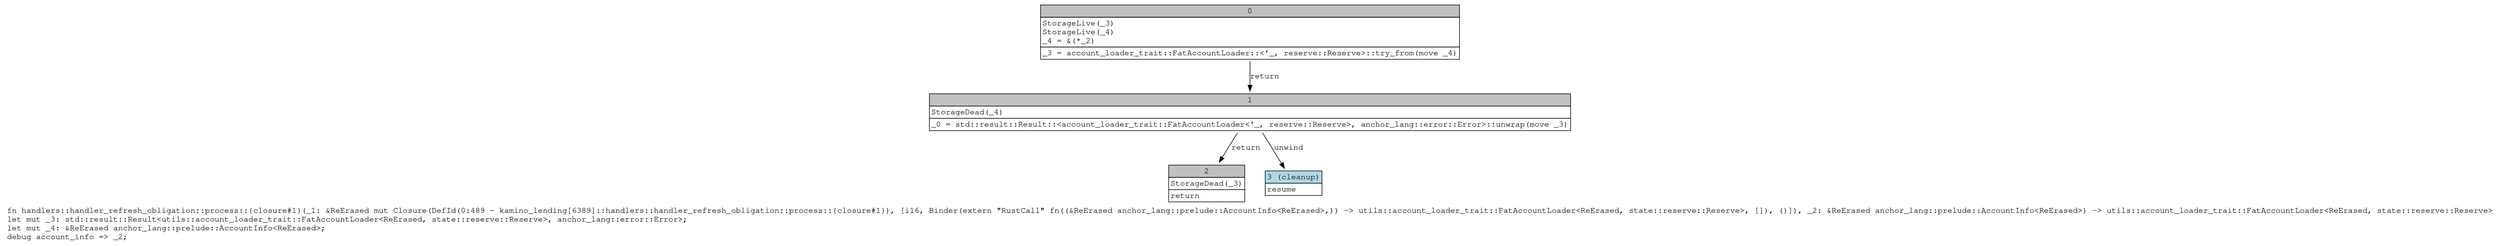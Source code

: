 digraph Mir_0_489 {
    graph [fontname="Courier, monospace"];
    node [fontname="Courier, monospace"];
    edge [fontname="Courier, monospace"];
    label=<fn handlers::handler_refresh_obligation::process::{closure#1}(_1: &amp;ReErased mut Closure(DefId(0:489 ~ kamino_lending[6389]::handlers::handler_refresh_obligation::process::{closure#1}), [i16, Binder(extern &quot;RustCall&quot; fn((&amp;ReErased anchor_lang::prelude::AccountInfo&lt;ReErased&gt;,)) -&gt; utils::account_loader_trait::FatAccountLoader&lt;ReErased, state::reserve::Reserve&gt;, []), ()]), _2: &amp;ReErased anchor_lang::prelude::AccountInfo&lt;ReErased&gt;) -&gt; utils::account_loader_trait::FatAccountLoader&lt;ReErased, state::reserve::Reserve&gt;<br align="left"/>let mut _3: std::result::Result&lt;utils::account_loader_trait::FatAccountLoader&lt;ReErased, state::reserve::Reserve&gt;, anchor_lang::error::Error&gt;;<br align="left"/>let mut _4: &amp;ReErased anchor_lang::prelude::AccountInfo&lt;ReErased&gt;;<br align="left"/>debug account_info =&gt; _2;<br align="left"/>>;
    bb0__0_489 [shape="none", label=<<table border="0" cellborder="1" cellspacing="0"><tr><td bgcolor="gray" align="center" colspan="1">0</td></tr><tr><td align="left" balign="left">StorageLive(_3)<br/>StorageLive(_4)<br/>_4 = &amp;(*_2)<br/></td></tr><tr><td align="left">_3 = account_loader_trait::FatAccountLoader::&lt;'_, reserve::Reserve&gt;::try_from(move _4)</td></tr></table>>];
    bb1__0_489 [shape="none", label=<<table border="0" cellborder="1" cellspacing="0"><tr><td bgcolor="gray" align="center" colspan="1">1</td></tr><tr><td align="left" balign="left">StorageDead(_4)<br/></td></tr><tr><td align="left">_0 = std::result::Result::&lt;account_loader_trait::FatAccountLoader&lt;'_, reserve::Reserve&gt;, anchor_lang::error::Error&gt;::unwrap(move _3)</td></tr></table>>];
    bb2__0_489 [shape="none", label=<<table border="0" cellborder="1" cellspacing="0"><tr><td bgcolor="gray" align="center" colspan="1">2</td></tr><tr><td align="left" balign="left">StorageDead(_3)<br/></td></tr><tr><td align="left">return</td></tr></table>>];
    bb3__0_489 [shape="none", label=<<table border="0" cellborder="1" cellspacing="0"><tr><td bgcolor="lightblue" align="center" colspan="1">3 (cleanup)</td></tr><tr><td align="left">resume</td></tr></table>>];
    bb0__0_489 -> bb1__0_489 [label="return"];
    bb1__0_489 -> bb2__0_489 [label="return"];
    bb1__0_489 -> bb3__0_489 [label="unwind"];
}

